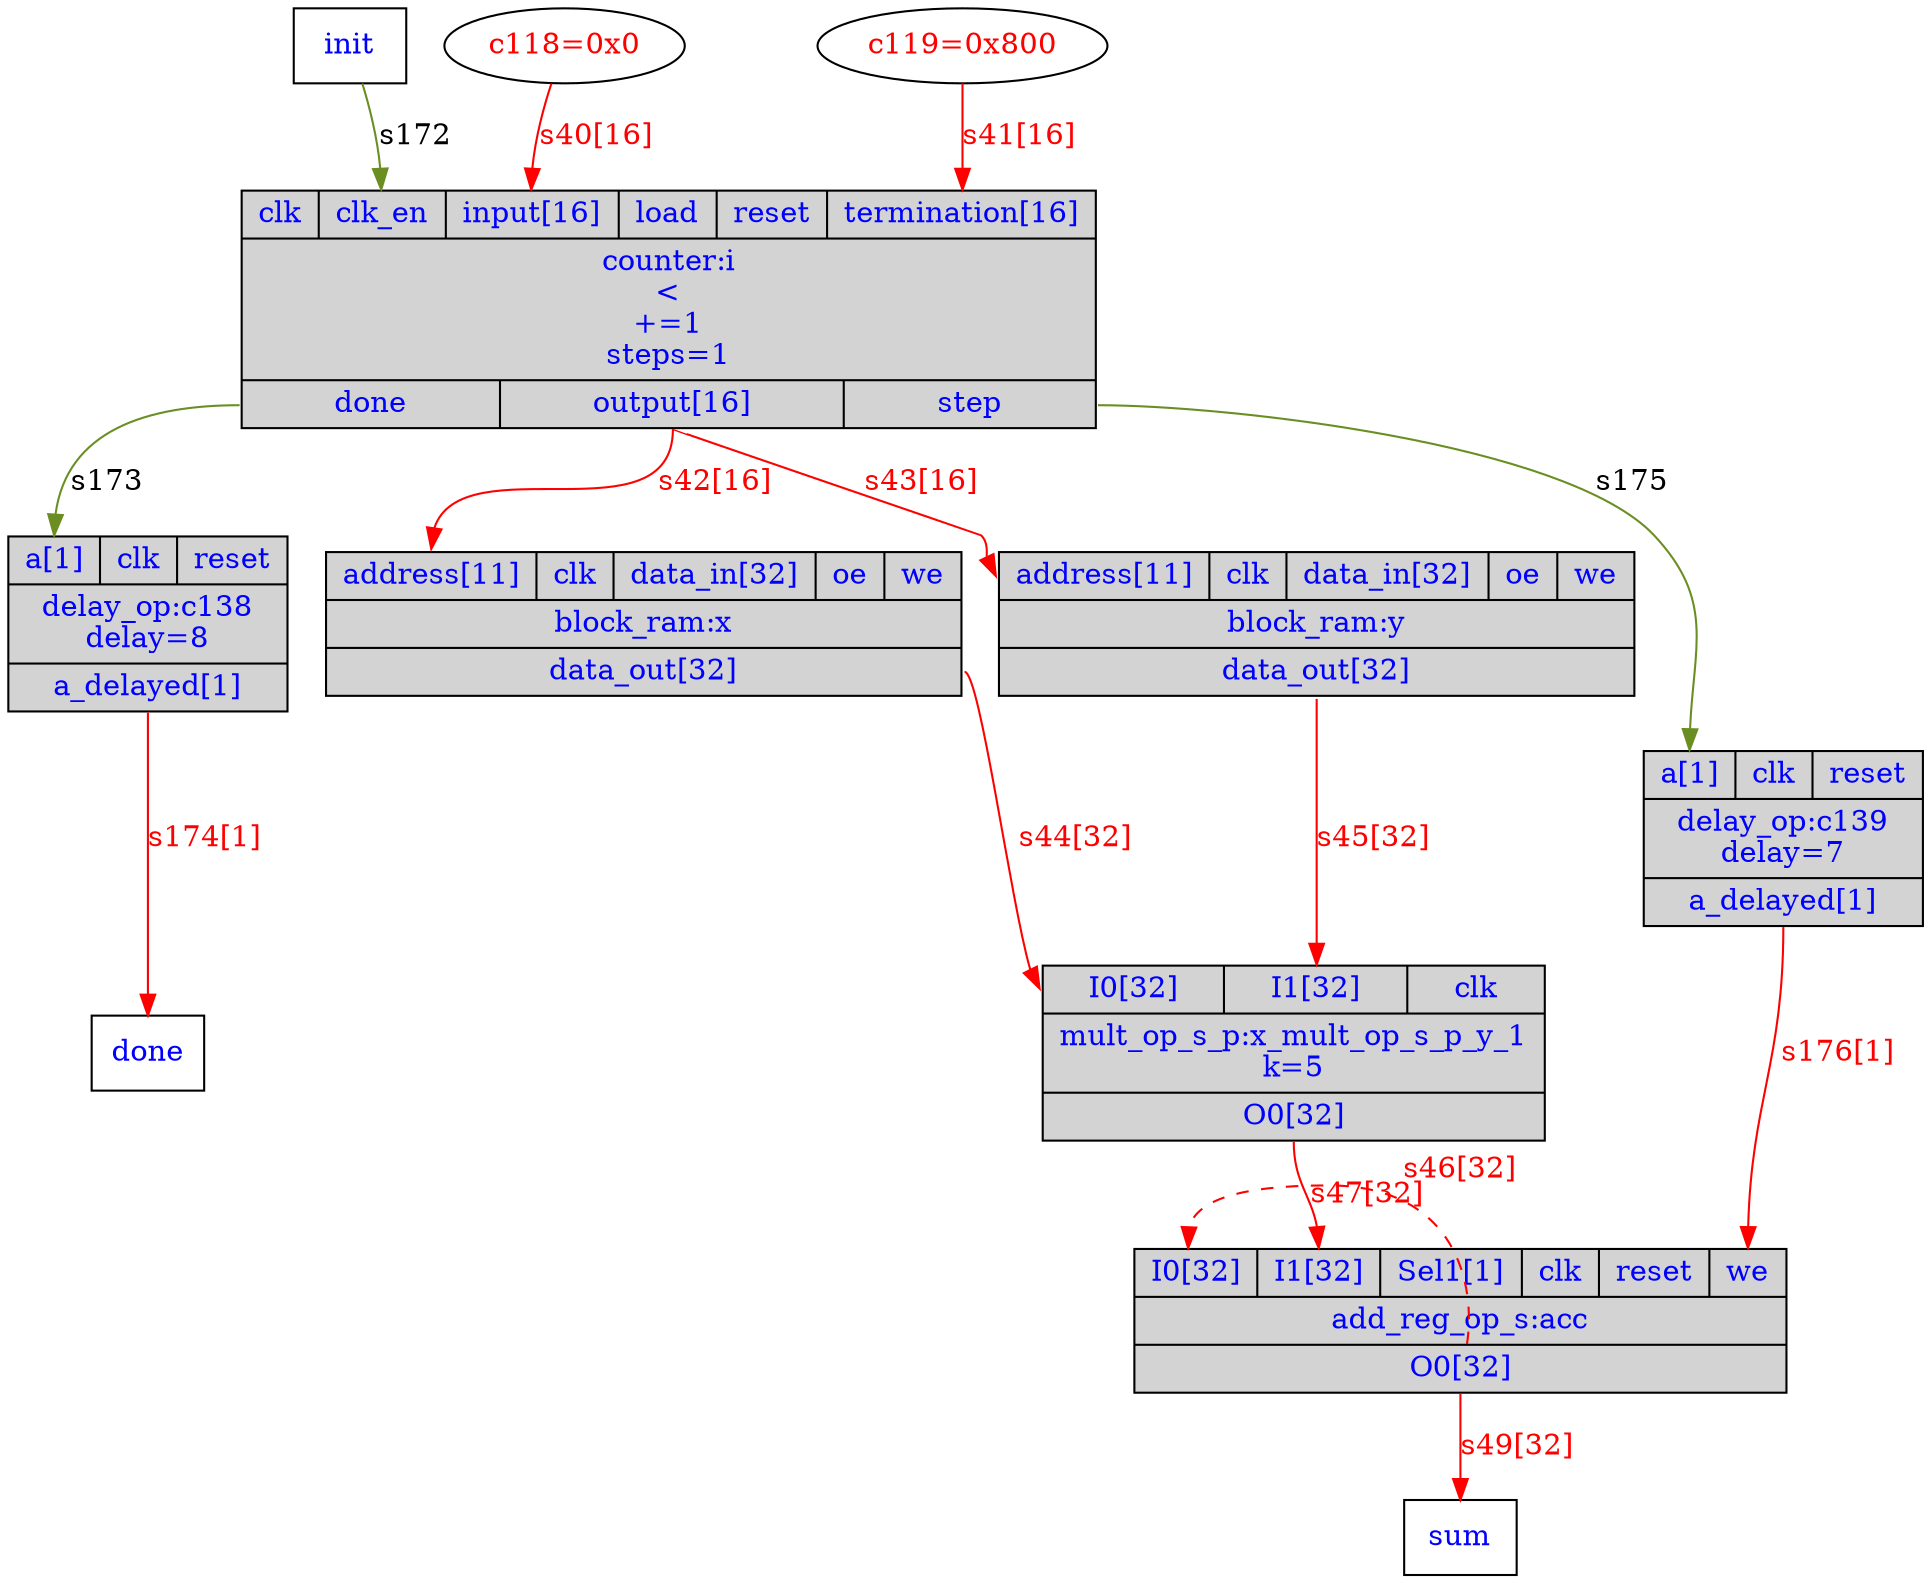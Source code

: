 digraph dotprod5 {
	// Components (Nodes)
	"i" [shape=record, fontcolor=blue, style="filled", fillcolor="lightgray", label="{{<clk>clk|<clk_en>clk_en|<input>input[16]|<load>load|<reset>reset|<termination>termination[16]}|counter:i\n\<\n+=1\nsteps=1|{<done>done|<output>output[16]|<step>step}}"];
	"c138" [shape=record, fontcolor=blue, style="filled", fillcolor="lightgray", label="{{<a>a[1]|<clk>clk|<reset>reset}|delay_op:c138\ndelay=8|{<a_delayed>a_delayed[1]}}"];
	"c119" [fontcolor=red label="c119=0x800"];
	"acc" [shape=record, fontcolor=blue, style="filled", fillcolor="lightgray", label="{{<I0>I0[32]|<I1>I1[32]|<Sel1>Sel1[1]|<clk>clk|<reset>reset|<we>we}|add_reg_op_s:acc|{<O0>O0[32]}}"];
	"c118" [fontcolor=red label="c118=0x0"];
	"x" [shape=record, fontcolor=blue, style="filled", fillcolor="lightgray", label="{{<address>address[11]|<clk>clk|<data_in>data_in[32]|<oe>oe|<we>we}|block_ram:x|{<data_out>data_out[32]}}"];
	"y" [shape=record, fontcolor=blue, style="filled", fillcolor="lightgray", label="{{<address>address[11]|<clk>clk|<data_in>data_in[32]|<oe>oe|<we>we}|block_ram:y|{<data_out>data_out[32]}}"];
	"done" [shape=msquare fontcolor=blue label="done"];
	"c139" [shape=record, fontcolor=blue, style="filled", fillcolor="lightgray", label="{{<a>a[1]|<clk>clk|<reset>reset}|delay_op:c139\ndelay=7|{<a_delayed>a_delayed[1]}}"];
	"init" [shape=msquare fontcolor=blue label="init"];
	"sum" [shape=msquare fontcolor=blue label="sum"];
	"x_mult_op_s_p_y_1" [shape=record, fontcolor=blue, style="filled", fillcolor="lightgray", label="{{<I0>I0[32]|<I1>I1[32]|<clk>clk}|mult_op_s_p:x_mult_op_s_p_y_1\nk=5|{<O0>O0[32]}}"];

	// Signals (Edges)
	"c138":a_delayed -> "done" [label="s174[1]" color=red fontcolor=red];
	"init" -> "i":clk_en [label="s172" color=olivedrab];
	"c118" -> "i":input [label="s40[16]" color=red fontcolor=red];
	"y":data_out -> "x_mult_op_s_p_y_1":I1 [label="s45[32]" color=red fontcolor=red];
	"x":data_out -> "x_mult_op_s_p_y_1":I0 [label="s44[32]" color=red fontcolor=red];
	"c119" -> "i":termination [label="s41[16]" color=red fontcolor=red];
	"i":output -> "y":address [label="s43[16]" color=red fontcolor=red];
	"i":output -> "x":address [label="s42[16]" color=red fontcolor=red];
	"c139":a_delayed -> "acc":we [label="s176[1]" color=red fontcolor=red];
	"acc":O0 -> "acc":I0 [label="s46[32]" color=red fontcolor=red style=dashed];
	"i":done -> "c138":a [label="s173" color=olivedrab];
	"acc":O0 -> "sum" [label="s49[32]" color=red fontcolor=red];
	"x_mult_op_s_p_y_1":O0 -> "acc":I1 [label="s47[32]" color=red fontcolor=red];
	"i":step -> "c139":a [label="s175" color=olivedrab];
}